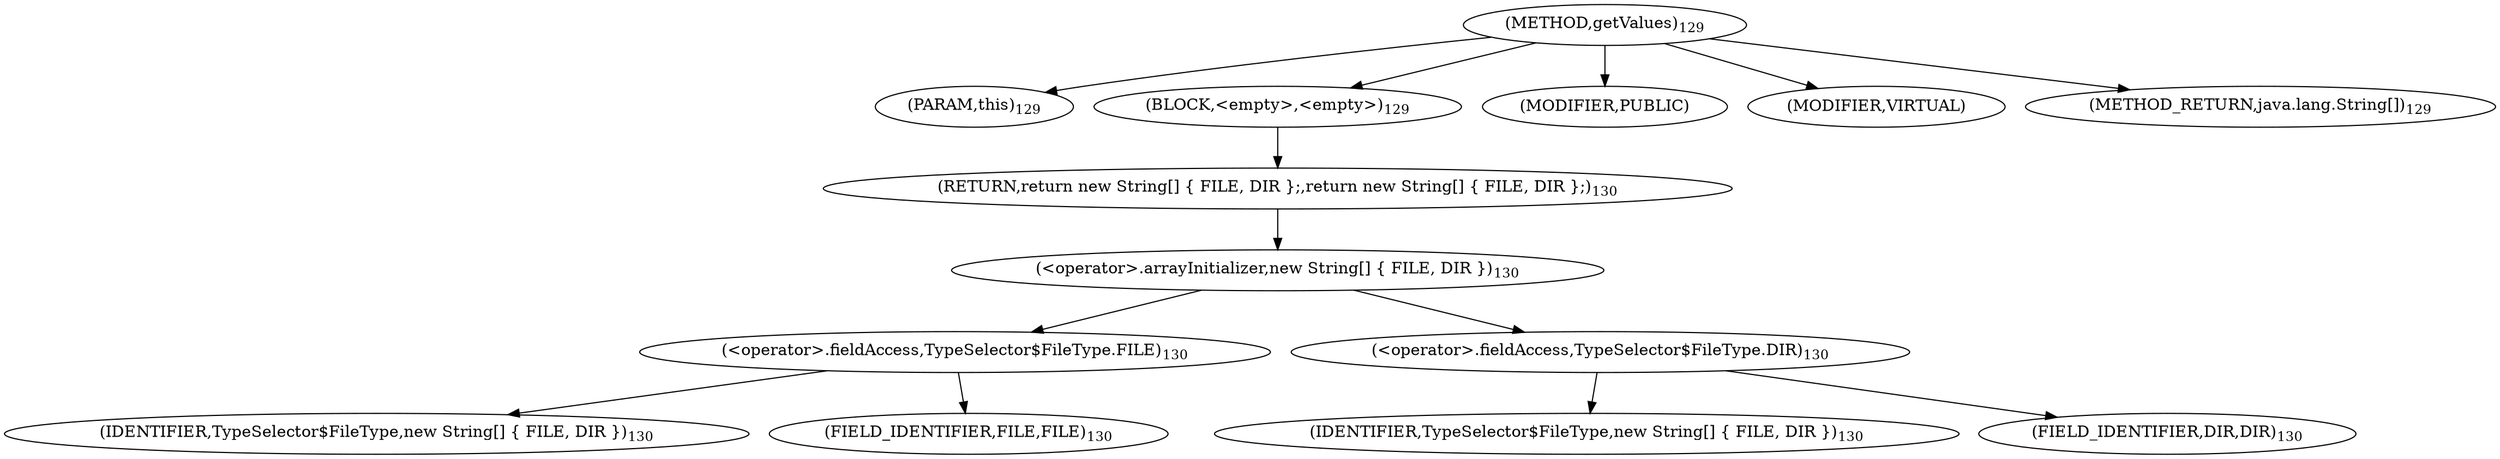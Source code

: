 digraph "getValues" {  
"185" [label = <(METHOD,getValues)<SUB>129</SUB>> ]
"186" [label = <(PARAM,this)<SUB>129</SUB>> ]
"187" [label = <(BLOCK,&lt;empty&gt;,&lt;empty&gt;)<SUB>129</SUB>> ]
"188" [label = <(RETURN,return new String[] { FILE, DIR };,return new String[] { FILE, DIR };)<SUB>130</SUB>> ]
"189" [label = <(&lt;operator&gt;.arrayInitializer,new String[] { FILE, DIR })<SUB>130</SUB>> ]
"190" [label = <(&lt;operator&gt;.fieldAccess,TypeSelector$FileType.FILE)<SUB>130</SUB>> ]
"191" [label = <(IDENTIFIER,TypeSelector$FileType,new String[] { FILE, DIR })<SUB>130</SUB>> ]
"192" [label = <(FIELD_IDENTIFIER,FILE,FILE)<SUB>130</SUB>> ]
"193" [label = <(&lt;operator&gt;.fieldAccess,TypeSelector$FileType.DIR)<SUB>130</SUB>> ]
"194" [label = <(IDENTIFIER,TypeSelector$FileType,new String[] { FILE, DIR })<SUB>130</SUB>> ]
"195" [label = <(FIELD_IDENTIFIER,DIR,DIR)<SUB>130</SUB>> ]
"196" [label = <(MODIFIER,PUBLIC)> ]
"197" [label = <(MODIFIER,VIRTUAL)> ]
"198" [label = <(METHOD_RETURN,java.lang.String[])<SUB>129</SUB>> ]
  "185" -> "186" 
  "185" -> "187" 
  "185" -> "196" 
  "185" -> "197" 
  "185" -> "198" 
  "187" -> "188" 
  "188" -> "189" 
  "189" -> "190" 
  "189" -> "193" 
  "190" -> "191" 
  "190" -> "192" 
  "193" -> "194" 
  "193" -> "195" 
}
